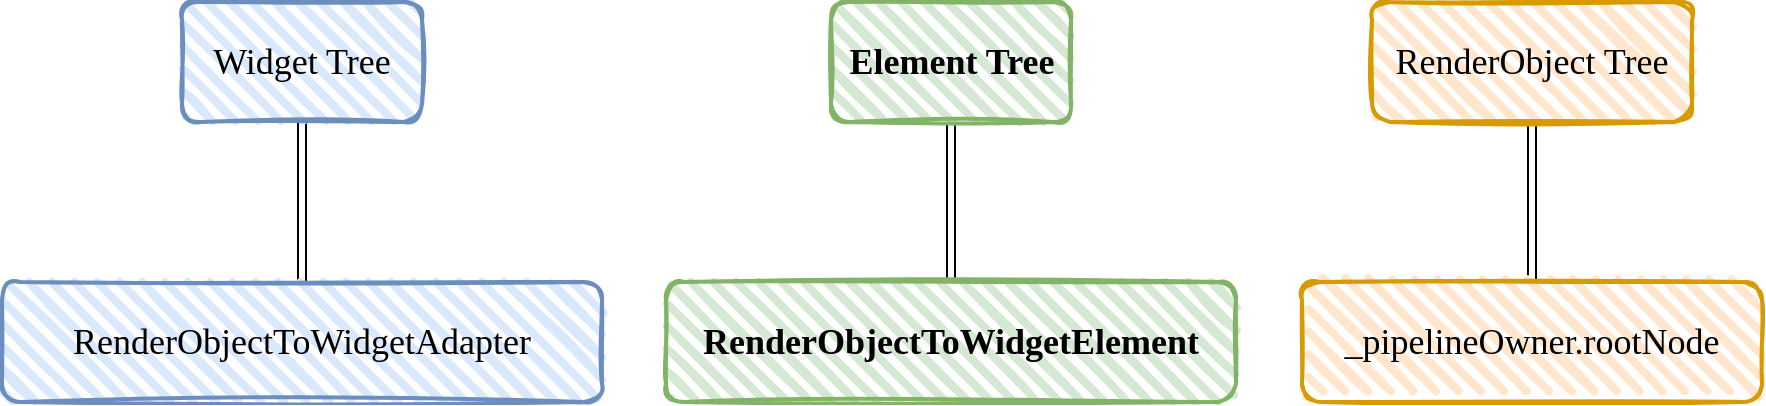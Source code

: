 <mxfile version="14.0.0" type="github">
  <diagram id="nVn83R51v-PZFRv0U8iR" name="Page-1">
    <mxGraphModel dx="2066" dy="1096" grid="1" gridSize="10" guides="1" tooltips="1" connect="1" arrows="1" fold="1" page="1" pageScale="1" pageWidth="1169" pageHeight="827" math="0" shadow="0">
      <root>
        <mxCell id="0" />
        <mxCell id="1" parent="0" />
        <mxCell id="y7TWxrTfRzAMhHeux6hJ-6" value="" style="edgeStyle=orthogonalEdgeStyle;rounded=0;orthogonalLoop=1;jettySize=auto;html=1;fontFamily=Comic Sans MS;fontSize=18;shape=link;" edge="1" parent="1" source="y7TWxrTfRzAMhHeux6hJ-1" target="y7TWxrTfRzAMhHeux6hJ-5">
          <mxGeometry relative="1" as="geometry" />
        </mxCell>
        <mxCell id="y7TWxrTfRzAMhHeux6hJ-1" value="Widget Tree" style="rounded=1;whiteSpace=wrap;html=1;strokeWidth=2;fillWeight=4;hachureGap=8;hachureAngle=45;fillColor=#dae8fc;sketch=1;strokeColor=#6c8ebf;fontFamily=Comic Sans MS;fontSize=18;" vertex="1" parent="1">
          <mxGeometry x="200" y="214" width="120" height="60" as="geometry" />
        </mxCell>
        <mxCell id="y7TWxrTfRzAMhHeux6hJ-8" value="" style="edgeStyle=orthogonalEdgeStyle;rounded=0;orthogonalLoop=1;jettySize=auto;html=1;fontFamily=Comic Sans MS;fontSize=18;shape=link;" edge="1" parent="1" source="y7TWxrTfRzAMhHeux6hJ-3" target="y7TWxrTfRzAMhHeux6hJ-7">
          <mxGeometry relative="1" as="geometry" />
        </mxCell>
        <mxCell id="y7TWxrTfRzAMhHeux6hJ-3" value="Element Tree" style="rounded=1;whiteSpace=wrap;html=1;strokeWidth=2;fillWeight=4;hachureGap=8;hachureAngle=45;fillColor=#d5e8d4;sketch=1;strokeColor=#82b366;fontFamily=Comic Sans MS;fontSize=18;fontStyle=1" vertex="1" parent="1">
          <mxGeometry x="524.5" y="214" width="120" height="60" as="geometry" />
        </mxCell>
        <mxCell id="y7TWxrTfRzAMhHeux6hJ-10" value="" style="edgeStyle=orthogonalEdgeStyle;rounded=0;orthogonalLoop=1;jettySize=auto;html=1;fontFamily=Comic Sans MS;fontSize=18;shape=link;" edge="1" parent="1" source="y7TWxrTfRzAMhHeux6hJ-4" target="y7TWxrTfRzAMhHeux6hJ-9">
          <mxGeometry relative="1" as="geometry" />
        </mxCell>
        <mxCell id="y7TWxrTfRzAMhHeux6hJ-4" value="RenderObject Tree" style="rounded=1;whiteSpace=wrap;html=1;strokeWidth=2;fillWeight=4;hachureGap=8;hachureAngle=45;fillColor=#ffe6cc;sketch=1;strokeColor=#d79b00;fontFamily=Comic Sans MS;fontSize=18;" vertex="1" parent="1">
          <mxGeometry x="795" y="214" width="160" height="60" as="geometry" />
        </mxCell>
        <mxCell id="y7TWxrTfRzAMhHeux6hJ-5" value="RenderObjectToWidgetAdapter" style="rounded=1;whiteSpace=wrap;html=1;strokeWidth=2;fillWeight=4;hachureGap=8;hachureAngle=45;fillColor=#dae8fc;sketch=1;strokeColor=#6c8ebf;fontFamily=Comic Sans MS;fontSize=18;" vertex="1" parent="1">
          <mxGeometry x="110" y="354" width="300" height="60" as="geometry" />
        </mxCell>
        <mxCell id="y7TWxrTfRzAMhHeux6hJ-7" value="RenderObjectToWidgetElement" style="rounded=1;whiteSpace=wrap;html=1;strokeWidth=2;fillWeight=4;hachureGap=8;hachureAngle=45;fillColor=#d5e8d4;sketch=1;strokeColor=#82b366;fontFamily=Comic Sans MS;fontSize=18;fontStyle=1" vertex="1" parent="1">
          <mxGeometry x="442" y="354" width="285" height="60" as="geometry" />
        </mxCell>
        <mxCell id="y7TWxrTfRzAMhHeux6hJ-9" value="_pipelineOwner.rootNode" style="rounded=1;whiteSpace=wrap;html=1;strokeWidth=2;fillWeight=4;hachureGap=8;hachureAngle=45;fillColor=#ffe6cc;sketch=1;strokeColor=#d79b00;fontFamily=Comic Sans MS;fontSize=18;" vertex="1" parent="1">
          <mxGeometry x="760" y="354" width="230" height="60" as="geometry" />
        </mxCell>
      </root>
    </mxGraphModel>
  </diagram>
</mxfile>
